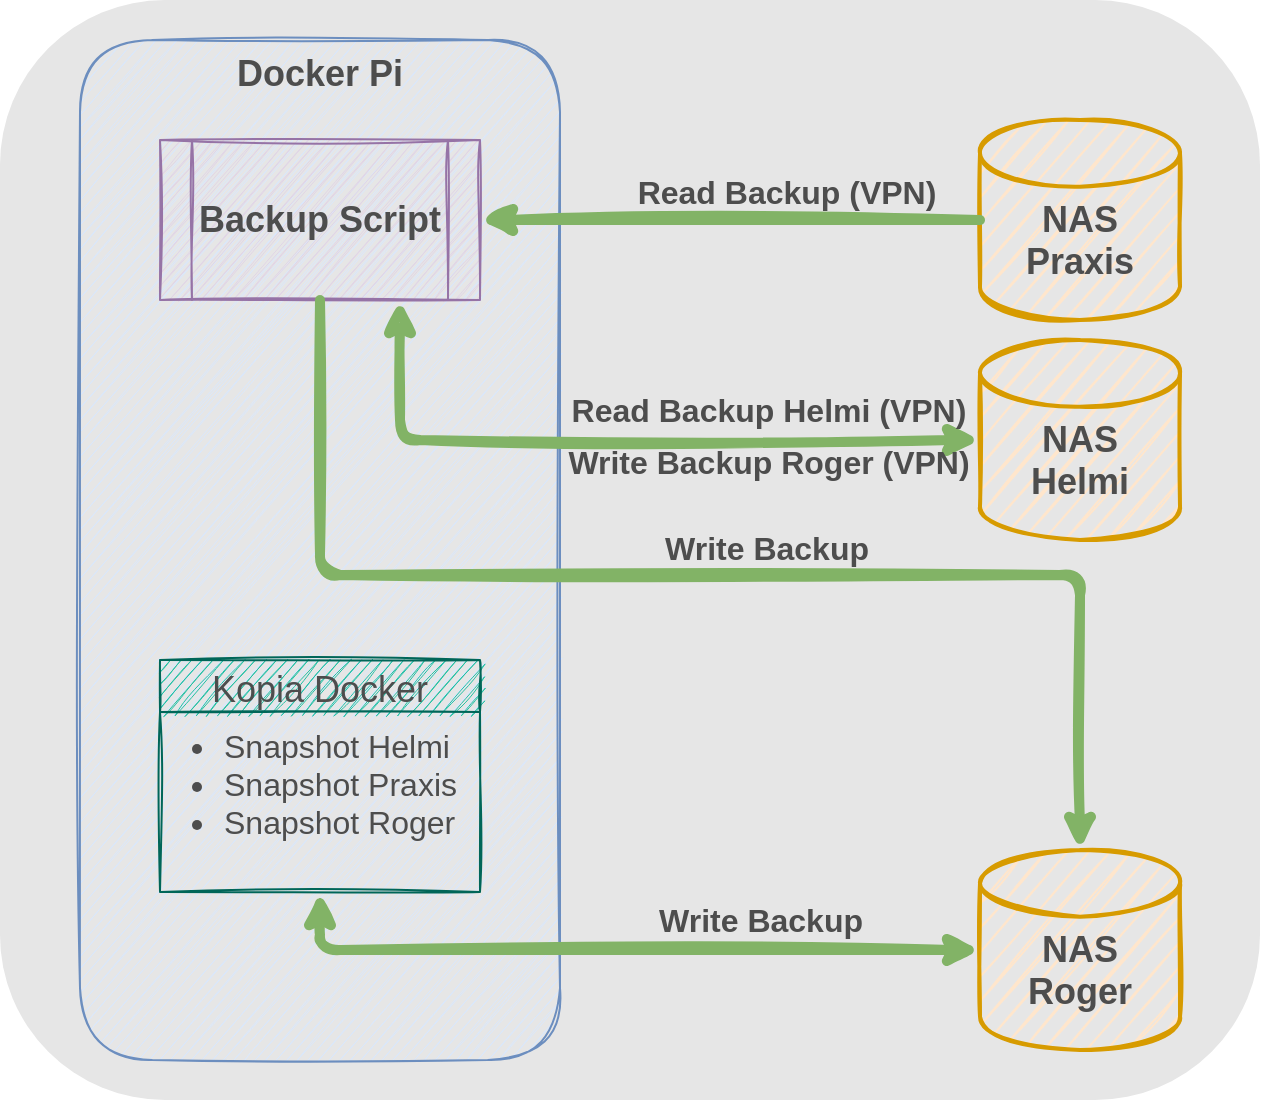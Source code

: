 <mxfile version="14.6.13" type="device"><diagram id="kpuOS998Ijt_UoYhrDrI" name="Page-1"><mxGraphModel dx="1077" dy="745" grid="1" gridSize="10" guides="1" tooltips="1" connect="1" arrows="1" fold="1" page="1" pageScale="1" pageWidth="827" pageHeight="1169" math="0" shadow="0"><root><mxCell id="0"/><mxCell id="1" parent="0"/><mxCell id="fLaLKREzhsSu7sIQbp_u-26" value="" style="rounded=1;whiteSpace=wrap;html=1;sketch=0;fontFamily=Helvetica;fontSize=18;strokeColor=none;fillColor=#E6E6E6;" vertex="1" parent="1"><mxGeometry x="50" y="110" width="630" height="550" as="geometry"/></mxCell><mxCell id="fLaLKREzhsSu7sIQbp_u-1" value="Docker Pi" style="rounded=1;whiteSpace=wrap;html=1;sketch=1;strokeColor=#6c8ebf;fillColor=#dae8fc;verticalAlign=top;fontStyle=1;fontFamily=Helvetica;fontSize=18;fontColor=#4D4D4D;" vertex="1" parent="1"><mxGeometry x="90" y="130" width="240" height="510" as="geometry"/></mxCell><mxCell id="fLaLKREzhsSu7sIQbp_u-4" value="Backup Script" style="shape=process;whiteSpace=wrap;html=1;backgroundOutline=1;rounded=0;sketch=1;strokeColor=#9673a6;fillColor=#e1d5e7;fontSize=18;fontStyle=1;fontColor=#4D4D4D;" vertex="1" parent="1"><mxGeometry x="130" y="180" width="160" height="80" as="geometry"/></mxCell><mxCell id="fLaLKREzhsSu7sIQbp_u-5" value="&lt;br&gt;NAS&lt;br&gt;Praxis" style="strokeWidth=2;html=1;shape=mxgraph.flowchart.database;whiteSpace=wrap;rounded=0;sketch=1;fontFamily=Helvetica;fontSize=18;fillColor=#ffe6cc;strokeColor=#d79b00;verticalAlign=middle;fontStyle=1;fontColor=#4D4D4D;" vertex="1" parent="1"><mxGeometry x="540" y="170" width="100" height="100" as="geometry"/></mxCell><mxCell id="fLaLKREzhsSu7sIQbp_u-9" value="&lt;br&gt;NAS&lt;br&gt;Roger" style="strokeWidth=2;html=1;shape=mxgraph.flowchart.database;whiteSpace=wrap;rounded=0;sketch=1;fontFamily=Helvetica;fontSize=18;fillColor=#ffe6cc;strokeColor=#d79b00;verticalAlign=middle;fontStyle=1;fontColor=#4D4D4D;" vertex="1" parent="1"><mxGeometry x="540" y="535" width="100" height="100" as="geometry"/></mxCell><mxCell id="fLaLKREzhsSu7sIQbp_u-7" style="edgeStyle=orthogonalEdgeStyle;curved=0;rounded=1;sketch=1;orthogonalLoop=1;jettySize=auto;html=1;exitX=1;exitY=0.5;exitDx=0;exitDy=0;entryX=0;entryY=0.5;entryDx=0;entryDy=0;entryPerimeter=0;fontFamily=Helvetica;fontSize=18;fontColor=#4D4D4D;fillColor=#d5e8d4;strokeWidth=5;strokeColor=#82b366;startArrow=classic;startFill=1;endArrow=none;endFill=0;" edge="1" parent="1" source="fLaLKREzhsSu7sIQbp_u-4" target="fLaLKREzhsSu7sIQbp_u-5"><mxGeometry relative="1" as="geometry"/></mxCell><mxCell id="fLaLKREzhsSu7sIQbp_u-8" value="Read Backup (VPN)" style="edgeLabel;html=1;align=center;verticalAlign=middle;resizable=0;points=[];fontSize=16;fontFamily=Helvetica;fontStyle=1;fontColor=#4D4D4D;labelBackgroundColor=none;" vertex="1" connectable="0" parent="fLaLKREzhsSu7sIQbp_u-7"><mxGeometry x="0.228" y="1" relative="1" as="geometry"><mxPoint x="-1" y="-13" as="offset"/></mxGeometry></mxCell><mxCell id="fLaLKREzhsSu7sIQbp_u-12" style="edgeStyle=orthogonalEdgeStyle;curved=0;rounded=1;sketch=1;orthogonalLoop=1;jettySize=auto;html=1;exitX=0.5;exitY=0;exitDx=0;exitDy=0;entryX=0.5;entryY=1;entryDx=0;entryDy=0;fontFamily=Helvetica;fontSize=18;fontColor=#4D4D4D;fillColor=#d5e8d4;strokeWidth=5;strokeColor=#82b366;startArrow=classic;startFill=1;endArrow=none;endFill=0;exitPerimeter=0;" edge="1" parent="1" source="fLaLKREzhsSu7sIQbp_u-9" target="fLaLKREzhsSu7sIQbp_u-4"><mxGeometry relative="1" as="geometry"><mxPoint x="300" y="230" as="sourcePoint"/><mxPoint x="550" y="230" as="targetPoint"/></mxGeometry></mxCell><mxCell id="fLaLKREzhsSu7sIQbp_u-13" value="Write Backup" style="edgeLabel;html=1;align=center;verticalAlign=middle;resizable=0;points=[];fontSize=16;fontFamily=Helvetica;fontStyle=1;fontColor=#4D4D4D;labelBackgroundColor=none;" vertex="1" connectable="0" parent="fLaLKREzhsSu7sIQbp_u-12"><mxGeometry x="0.228" y="1" relative="1" as="geometry"><mxPoint x="107" y="-15" as="offset"/></mxGeometry></mxCell><mxCell id="fLaLKREzhsSu7sIQbp_u-14" value="Kopia Docker" style="swimlane;fontStyle=0;childLayout=stackLayout;horizontal=1;startSize=26;horizontalStack=0;resizeParent=1;resizeParentMax=0;resizeLast=0;collapsible=1;marginBottom=0;rounded=0;sketch=1;fontFamily=Helvetica;fontSize=18;fontColor=#4D4D4D;strokeColor=#006658;fillColor=#21C0A5;" vertex="1" parent="1"><mxGeometry x="130" y="440" width="160" height="116" as="geometry"/></mxCell><mxCell id="fLaLKREzhsSu7sIQbp_u-18" value="&lt;br&gt;NAS&lt;br&gt;Helmi" style="strokeWidth=2;html=1;shape=mxgraph.flowchart.database;whiteSpace=wrap;rounded=0;sketch=1;fontFamily=Helvetica;fontSize=18;fillColor=#ffe6cc;strokeColor=#d79b00;verticalAlign=middle;fontStyle=1;fontColor=#4D4D4D;" vertex="1" parent="1"><mxGeometry x="540" y="280" width="100" height="100" as="geometry"/></mxCell><mxCell id="fLaLKREzhsSu7sIQbp_u-19" style="edgeStyle=orthogonalEdgeStyle;curved=0;rounded=1;sketch=1;orthogonalLoop=1;jettySize=auto;html=1;exitX=0.75;exitY=1;exitDx=0;exitDy=0;entryX=0;entryY=0.5;entryDx=0;entryDy=0;entryPerimeter=0;fontFamily=Helvetica;fontSize=18;fontColor=#4D4D4D;fillColor=#d5e8d4;strokeWidth=5;strokeColor=#82b366;startArrow=classic;startFill=1;endArrow=classic;endFill=1;" edge="1" target="fLaLKREzhsSu7sIQbp_u-18" parent="1" source="fLaLKREzhsSu7sIQbp_u-4"><mxGeometry relative="1" as="geometry"><mxPoint x="290" y="330" as="sourcePoint"/></mxGeometry></mxCell><mxCell id="fLaLKREzhsSu7sIQbp_u-20" value="&lt;p style=&quot;line-height: 80%; font-size: 16px;&quot;&gt;Read Backup Helmi (VPN)&lt;br style=&quot;font-size: 16px;&quot;&gt;&lt;br style=&quot;font-size: 16px;&quot;&gt;Write Backup Roger (VPN)&lt;/p&gt;" style="edgeLabel;html=1;align=center;verticalAlign=middle;resizable=0;points=[];fontSize=16;fontFamily=Helvetica;fontStyle=1;fontColor=#4D4D4D;labelBackgroundColor=none;" vertex="1" connectable="0" parent="fLaLKREzhsSu7sIQbp_u-19"><mxGeometry x="0.228" y="1" relative="1" as="geometry"><mxPoint x="33" as="offset"/></mxGeometry></mxCell><mxCell id="fLaLKREzhsSu7sIQbp_u-21" value="&lt;ul style=&quot;font-size: 16px;&quot;&gt;&lt;li style=&quot;font-size: 16px;&quot;&gt;Snapshot Helmi&lt;/li&gt;&lt;li style=&quot;font-size: 16px;&quot;&gt;Snapshot Praxis&lt;/li&gt;&lt;li style=&quot;font-size: 16px;&quot;&gt;Snapshot Roger&lt;/li&gt;&lt;/ul&gt;" style="text;strokeColor=none;fillColor=none;html=1;whiteSpace=wrap;verticalAlign=top;overflow=hidden;rounded=0;sketch=1;fontFamily=Helvetica;fontSize=16;fontColor=#4D4D4D;" vertex="1" parent="1"><mxGeometry x="120" y="450.5" width="200" height="95" as="geometry"/></mxCell><mxCell id="fLaLKREzhsSu7sIQbp_u-22" style="edgeStyle=orthogonalEdgeStyle;curved=0;rounded=1;sketch=1;orthogonalLoop=1;jettySize=auto;html=1;exitX=0;exitY=0.5;exitDx=0;exitDy=0;entryX=0.5;entryY=1;entryDx=0;entryDy=0;fontFamily=Helvetica;fontSize=18;fontColor=#4D4D4D;fillColor=#d5e8d4;strokeWidth=5;strokeColor=#82b366;startArrow=classic;startFill=1;endArrow=classic;endFill=1;exitPerimeter=0;" edge="1" parent="1" source="fLaLKREzhsSu7sIQbp_u-9" target="fLaLKREzhsSu7sIQbp_u-14"><mxGeometry relative="1" as="geometry"><mxPoint x="600" y="545" as="sourcePoint"/><mxPoint x="220" y="270" as="targetPoint"/></mxGeometry></mxCell><mxCell id="fLaLKREzhsSu7sIQbp_u-23" value="Write Backup" style="edgeLabel;html=1;align=center;verticalAlign=middle;resizable=0;points=[];fontSize=16;fontFamily=Helvetica;fontStyle=1;fontColor=#4D4D4D;labelBackgroundColor=none;" vertex="1" connectable="0" parent="fLaLKREzhsSu7sIQbp_u-22"><mxGeometry x="0.228" y="1" relative="1" as="geometry"><mxPoint x="110" y="-16" as="offset"/></mxGeometry></mxCell></root></mxGraphModel></diagram></mxfile>